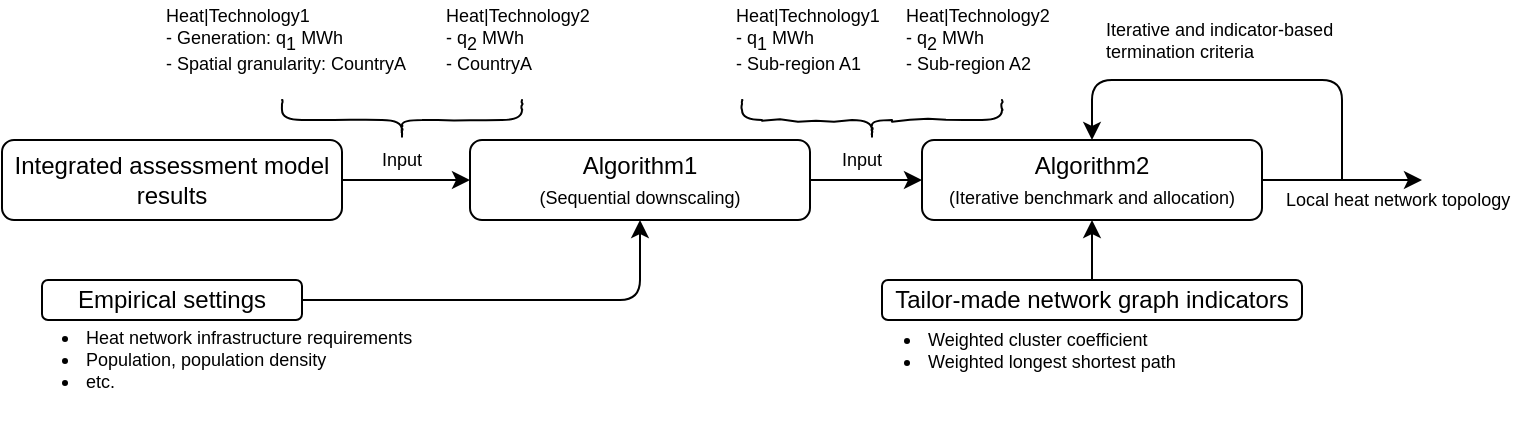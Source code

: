 <mxfile version="13.2.4" type="device"><diagram id="C5RBs43oDa-KdzZeNtuy" name="Page-1"><mxGraphModel dx="711" dy="431" grid="1" gridSize="10" guides="1" tooltips="1" connect="1" arrows="1" fold="1" page="1" pageScale="1" pageWidth="827" pageHeight="1169" math="0" shadow="0"><root><mxCell id="WIyWlLk6GJQsqaUBKTNV-0"/><mxCell id="WIyWlLk6GJQsqaUBKTNV-1" parent="WIyWlLk6GJQsqaUBKTNV-0"/><mxCell id="KAzptAerYmFbQWKJlKD7-12" value="&lt;ul&gt;&lt;li&gt;Heat network infrastructure requirements&lt;/li&gt;&lt;li&gt;Population, population density&lt;/li&gt;&lt;li&gt;etc.&lt;/li&gt;&lt;/ul&gt;" style="text;strokeColor=none;fillColor=none;html=1;whiteSpace=wrap;verticalAlign=middle;overflow=hidden;rounded=1;shadow=0;glass=0;comic=1;fontSize=9;" vertex="1" parent="WIyWlLk6GJQsqaUBKTNV-1"><mxGeometry x="10" y="220" width="240" height="80" as="geometry"/></mxCell><mxCell id="WIyWlLk6GJQsqaUBKTNV-3" value="Integrated assessment model results" style="rounded=1;whiteSpace=wrap;html=1;fontSize=12;glass=0;strokeWidth=1;shadow=0;align=center;" parent="WIyWlLk6GJQsqaUBKTNV-1" vertex="1"><mxGeometry x="10" y="150" width="170" height="40" as="geometry"/></mxCell><mxCell id="KAzptAerYmFbQWKJlKD7-0" value="Algorithm1&lt;br&gt;&lt;font style=&quot;font-size: 9px&quot;&gt;(Sequential downscaling)&lt;/font&gt;" style="rounded=1;whiteSpace=wrap;html=1;fontSize=12;glass=0;strokeWidth=1;shadow=0;align=center;" vertex="1" parent="WIyWlLk6GJQsqaUBKTNV-1"><mxGeometry x="244" y="150" width="170" height="40" as="geometry"/></mxCell><mxCell id="KAzptAerYmFbQWKJlKD7-1" value="Algorithm2&lt;br&gt;&lt;font style=&quot;font-size: 9px&quot;&gt;(Iterative benchmark and allocation)&lt;/font&gt;" style="rounded=1;whiteSpace=wrap;html=1;fontSize=12;glass=0;strokeWidth=1;shadow=0;align=center;" vertex="1" parent="WIyWlLk6GJQsqaUBKTNV-1"><mxGeometry x="470" y="150" width="170" height="40" as="geometry"/></mxCell><mxCell id="KAzptAerYmFbQWKJlKD7-2" value="" style="endArrow=classic;html=1;exitX=1;exitY=0.5;exitDx=0;exitDy=0;entryX=0;entryY=0.5;entryDx=0;entryDy=0;" edge="1" parent="WIyWlLk6GJQsqaUBKTNV-1" source="WIyWlLk6GJQsqaUBKTNV-3" target="KAzptAerYmFbQWKJlKD7-0"><mxGeometry width="50" height="50" relative="1" as="geometry"><mxPoint x="150" y="300" as="sourcePoint"/><mxPoint x="200" y="250" as="targetPoint"/></mxGeometry></mxCell><mxCell id="KAzptAerYmFbQWKJlKD7-3" value="" style="endArrow=classic;html=1;exitX=1;exitY=0.5;exitDx=0;exitDy=0;entryX=0;entryY=0.5;entryDx=0;entryDy=0;" edge="1" parent="WIyWlLk6GJQsqaUBKTNV-1" source="KAzptAerYmFbQWKJlKD7-0" target="KAzptAerYmFbQWKJlKD7-1"><mxGeometry width="50" height="50" relative="1" as="geometry"><mxPoint x="440" y="210" as="sourcePoint"/><mxPoint x="504" y="210" as="targetPoint"/></mxGeometry></mxCell><mxCell id="KAzptAerYmFbQWKJlKD7-4" value="Empirical settings" style="rounded=1;whiteSpace=wrap;html=1;fontSize=12;glass=0;strokeWidth=1;shadow=0;align=center;strokeColor=#000000;gradientColor=none;" vertex="1" parent="WIyWlLk6GJQsqaUBKTNV-1"><mxGeometry x="30" y="220" width="130" height="20" as="geometry"/></mxCell><mxCell id="KAzptAerYmFbQWKJlKD7-5" value="" style="endArrow=classic;html=1;exitX=1;exitY=0.5;exitDx=0;exitDy=0;entryX=0.5;entryY=1;entryDx=0;entryDy=0;" edge="1" parent="WIyWlLk6GJQsqaUBKTNV-1" source="KAzptAerYmFbQWKJlKD7-4" target="KAzptAerYmFbQWKJlKD7-0"><mxGeometry width="50" height="50" relative="1" as="geometry"><mxPoint x="130" y="350" as="sourcePoint"/><mxPoint x="340" y="230" as="targetPoint"/><Array as="points"><mxPoint x="329" y="230"/></Array></mxGeometry></mxCell><mxCell id="KAzptAerYmFbQWKJlKD7-8" value="&lt;font style=&quot;font-size: 9px;&quot;&gt;Heat|Technology1&lt;br style=&quot;font-size: 9px;&quot;&gt;&lt;/font&gt;- Generation: q&lt;sub style=&quot;font-size: 9px;&quot;&gt;1 &lt;/sub&gt;MWh&lt;br style=&quot;font-size: 9px;&quot;&gt;- Spatial granularity: CountryA" style="text;html=1;strokeColor=none;fillColor=none;align=left;verticalAlign=middle;whiteSpace=wrap;rounded=0;shadow=0;glass=0;comic=1;fontSize=9;" vertex="1" parent="WIyWlLk6GJQsqaUBKTNV-1"><mxGeometry x="90" y="90" width="130" height="20" as="geometry"/></mxCell><mxCell id="KAzptAerYmFbQWKJlKD7-9" value="&lt;font style=&quot;font-size: 9px&quot;&gt;Heat|Technology2&lt;br style=&quot;font-size: 9px&quot;&gt;&lt;/font&gt;- q&lt;sub style=&quot;font-size: 9px&quot;&gt;2 &lt;/sub&gt;MWh&lt;br style=&quot;font-size: 9px&quot;&gt;- CountryA" style="text;html=1;strokeColor=none;fillColor=none;align=left;verticalAlign=middle;whiteSpace=wrap;rounded=0;shadow=0;glass=0;comic=1;fontSize=9;" vertex="1" parent="WIyWlLk6GJQsqaUBKTNV-1"><mxGeometry x="230" y="90" width="130" height="20" as="geometry"/></mxCell><mxCell id="KAzptAerYmFbQWKJlKD7-11" value="" style="shape=curlyBracket;html=1;rounded=1;shadow=0;glass=0;comic=1;strokeColor=#000000;gradientColor=none;fontSize=9;rotation=-90;" vertex="1" parent="WIyWlLk6GJQsqaUBKTNV-1"><mxGeometry x="200" y="80" width="20" height="120" as="geometry"/></mxCell><mxCell id="KAzptAerYmFbQWKJlKD7-13" value="Input" style="text;html=1;strokeColor=none;fillColor=none;align=center;verticalAlign=middle;whiteSpace=wrap;rounded=0;shadow=0;glass=0;comic=1;fontSize=9;" vertex="1" parent="WIyWlLk6GJQsqaUBKTNV-1"><mxGeometry x="190" y="150" width="40" height="20" as="geometry"/></mxCell><mxCell id="KAzptAerYmFbQWKJlKD7-14" value="Input" style="text;html=1;strokeColor=none;fillColor=none;align=center;verticalAlign=middle;whiteSpace=wrap;rounded=0;shadow=0;glass=0;comic=1;fontSize=9;" vertex="1" parent="WIyWlLk6GJQsqaUBKTNV-1"><mxGeometry x="420" y="150" width="40" height="20" as="geometry"/></mxCell><mxCell id="KAzptAerYmFbQWKJlKD7-15" value="&lt;font style=&quot;font-size: 9px&quot;&gt;Heat|Technology1&lt;br style=&quot;font-size: 9px&quot;&gt;&lt;/font&gt;- q&lt;sub style=&quot;font-size: 9px&quot;&gt;1 &lt;/sub&gt;MWh&lt;br style=&quot;font-size: 9px&quot;&gt;- Sub-region A1" style="text;html=1;strokeColor=none;fillColor=none;align=left;verticalAlign=middle;whiteSpace=wrap;rounded=0;shadow=0;glass=0;comic=1;fontSize=9;" vertex="1" parent="WIyWlLk6GJQsqaUBKTNV-1"><mxGeometry x="375" y="90" width="130" height="20" as="geometry"/></mxCell><mxCell id="KAzptAerYmFbQWKJlKD7-16" value="&lt;font style=&quot;font-size: 9px&quot;&gt;Heat|Technology2&lt;br style=&quot;font-size: 9px&quot;&gt;&lt;/font&gt;- q&lt;sub style=&quot;font-size: 9px&quot;&gt;2 &lt;/sub&gt;MWh&lt;br style=&quot;font-size: 9px&quot;&gt;- Sub-region A2" style="text;html=1;strokeColor=none;fillColor=none;align=left;verticalAlign=middle;whiteSpace=wrap;rounded=0;shadow=0;glass=0;comic=1;fontSize=9;" vertex="1" parent="WIyWlLk6GJQsqaUBKTNV-1"><mxGeometry x="460" y="90" width="130" height="20" as="geometry"/></mxCell><mxCell id="KAzptAerYmFbQWKJlKD7-17" value="" style="shape=curlyBracket;html=1;rounded=1;shadow=0;glass=0;comic=1;strokeColor=#000000;gradientColor=none;fontSize=9;rotation=-90;" vertex="1" parent="WIyWlLk6GJQsqaUBKTNV-1"><mxGeometry x="435" y="75" width="20" height="130" as="geometry"/></mxCell><mxCell id="KAzptAerYmFbQWKJlKD7-19" value="&lt;ul&gt;&lt;li&gt;Weighted cluster coefficient&lt;/li&gt;&lt;li&gt;Weighted longest shortest path&lt;/li&gt;&lt;/ul&gt;" style="text;strokeColor=none;fillColor=none;html=1;whiteSpace=wrap;verticalAlign=middle;overflow=hidden;rounded=1;shadow=0;glass=0;comic=1;fontSize=9;" vertex="1" parent="WIyWlLk6GJQsqaUBKTNV-1"><mxGeometry x="431" y="225" width="240" height="60" as="geometry"/></mxCell><mxCell id="KAzptAerYmFbQWKJlKD7-21" value="Tailor-made network graph indicators" style="rounded=1;whiteSpace=wrap;html=1;fontSize=12;glass=0;strokeWidth=1;shadow=0;align=center;strokeColor=#000000;gradientColor=none;" vertex="1" parent="WIyWlLk6GJQsqaUBKTNV-1"><mxGeometry x="450" y="220" width="210" height="20" as="geometry"/></mxCell><mxCell id="KAzptAerYmFbQWKJlKD7-22" value="" style="endArrow=classic;html=1;fontSize=9;exitX=0.5;exitY=0;exitDx=0;exitDy=0;entryX=0.5;entryY=1;entryDx=0;entryDy=0;" edge="1" parent="WIyWlLk6GJQsqaUBKTNV-1" source="KAzptAerYmFbQWKJlKD7-21" target="KAzptAerYmFbQWKJlKD7-1"><mxGeometry width="50" height="50" relative="1" as="geometry"><mxPoint x="570" y="330" as="sourcePoint"/><mxPoint x="620" y="280" as="targetPoint"/></mxGeometry></mxCell><mxCell id="KAzptAerYmFbQWKJlKD7-23" value="" style="endArrow=classic;html=1;fontSize=9;entryX=0.5;entryY=0;entryDx=0;entryDy=0;" edge="1" parent="WIyWlLk6GJQsqaUBKTNV-1" target="KAzptAerYmFbQWKJlKD7-1"><mxGeometry width="50" height="50" relative="1" as="geometry"><mxPoint x="680" y="170" as="sourcePoint"/><mxPoint x="680" y="170" as="targetPoint"/><Array as="points"><mxPoint x="680" y="170"/><mxPoint x="680" y="160"/><mxPoint x="680" y="120"/><mxPoint x="555" y="120"/></Array></mxGeometry></mxCell><mxCell id="KAzptAerYmFbQWKJlKD7-24" value="" style="endArrow=classic;html=1;fontSize=9;exitX=1;exitY=0.5;exitDx=0;exitDy=0;" edge="1" parent="WIyWlLk6GJQsqaUBKTNV-1" source="KAzptAerYmFbQWKJlKD7-1"><mxGeometry width="50" height="50" relative="1" as="geometry"><mxPoint x="730" y="190" as="sourcePoint"/><mxPoint x="720" y="170" as="targetPoint"/></mxGeometry></mxCell><mxCell id="KAzptAerYmFbQWKJlKD7-25" value="Iterative and indicator-based termination criteria" style="text;html=1;strokeColor=none;fillColor=none;align=left;verticalAlign=middle;whiteSpace=wrap;rounded=0;shadow=0;glass=0;comic=1;fontSize=9;" vertex="1" parent="WIyWlLk6GJQsqaUBKTNV-1"><mxGeometry x="560" y="80" width="130" height="40" as="geometry"/></mxCell><mxCell id="KAzptAerYmFbQWKJlKD7-26" value="Local heat network topology" style="text;html=1;strokeColor=none;fillColor=none;align=left;verticalAlign=middle;whiteSpace=wrap;rounded=0;shadow=0;glass=0;comic=1;fontSize=9;" vertex="1" parent="WIyWlLk6GJQsqaUBKTNV-1"><mxGeometry x="650" y="160" width="120" height="40" as="geometry"/></mxCell></root></mxGraphModel></diagram></mxfile>